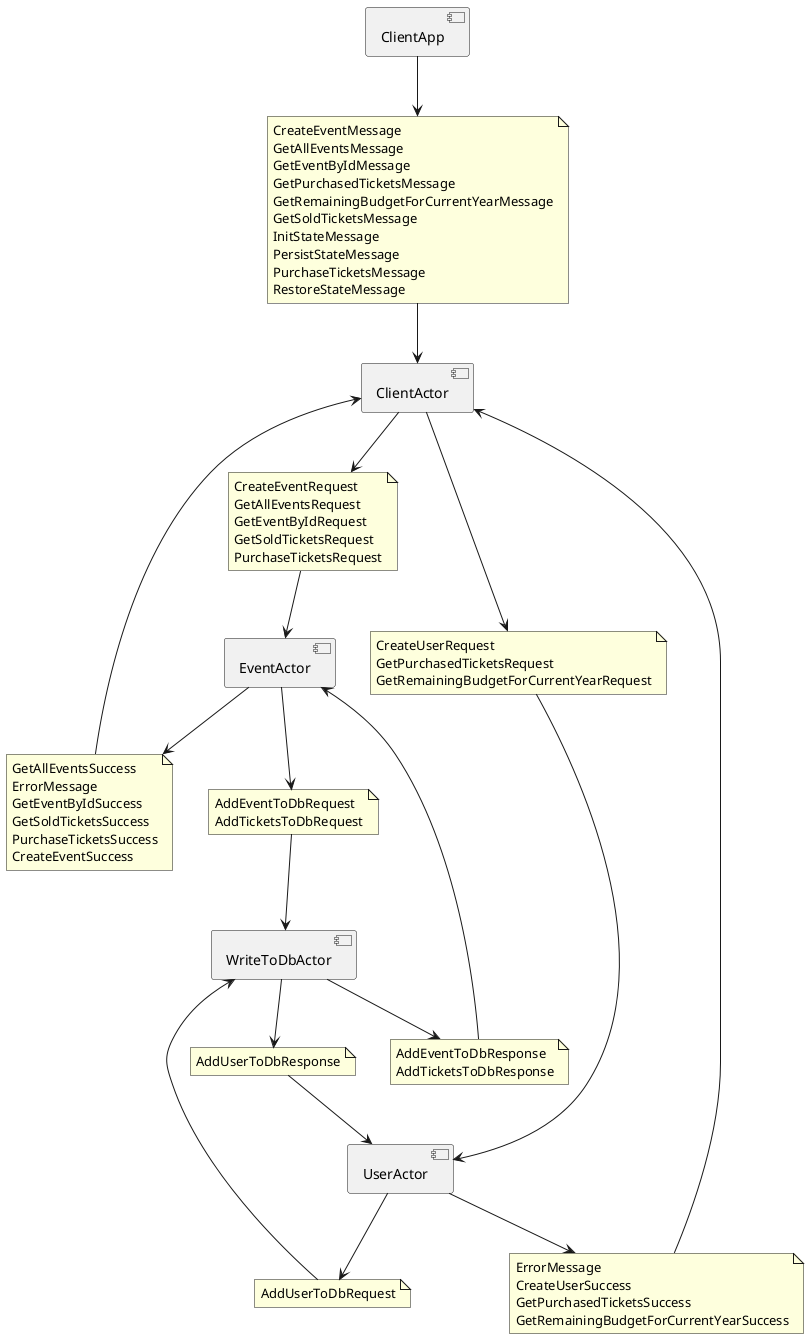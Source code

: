 @startuml

[ClientApp] as app
[ClientActor] as client
[EventActor] as event
[UserActor] as user
[WriteToDbActor] as db

note "CreateEventMessage\nGetAllEventsMessage\nGetEventByIdMessage\nGetPurchasedTicketsMessage\nGetRemainingBudgetForCurrentYearMessage\nGetSoldTicketsMessage\nInitStateMessage\nPersistStateMessage\nPurchaseTicketsMessage\nRestoreStateMessage" as app2client

app --> app2client
app2client --> client

note "CreateEventRequest\nGetAllEventsRequest\nGetEventByIdRequest\nGetSoldTicketsRequest\nPurchaseTicketsRequest" as client2event

client --> client2event
client2event --> event

note "CreateUserRequest\nGetPurchasedTicketsRequest\nGetRemainingBudgetForCurrentYearRequest" as client2user

client --> client2user
client2user --> user
 
note "ErrorMessage\nCreateUserSuccess\nGetPurchasedTicketsSuccess\nGetRemainingBudgetForCurrentYearSuccess" as user2client

user --> user2client
user2client --> client

note "AddUserToDbRequest" as user2db

user --> user2db
user2db -->  db

note "GetAllEventsSuccess\nErrorMessage\nGetEventByIdSuccess\nGetSoldTicketsSuccess\nPurchaseTicketsSuccess\nCreateEventSuccess" as event2client

event --> event2client
event2client --> client

note "AddEventToDbRequest\nAddTicketsToDbRequest" as event2db

event --> event2db
event2db --> db

note "AddEventToDbResponse\nAddTicketsToDbResponse" as db2event

db --> db2event
db2event --> event

note "AddUserToDbResponse" as db2user

db --> db2user
db2user --> user

@enduml
